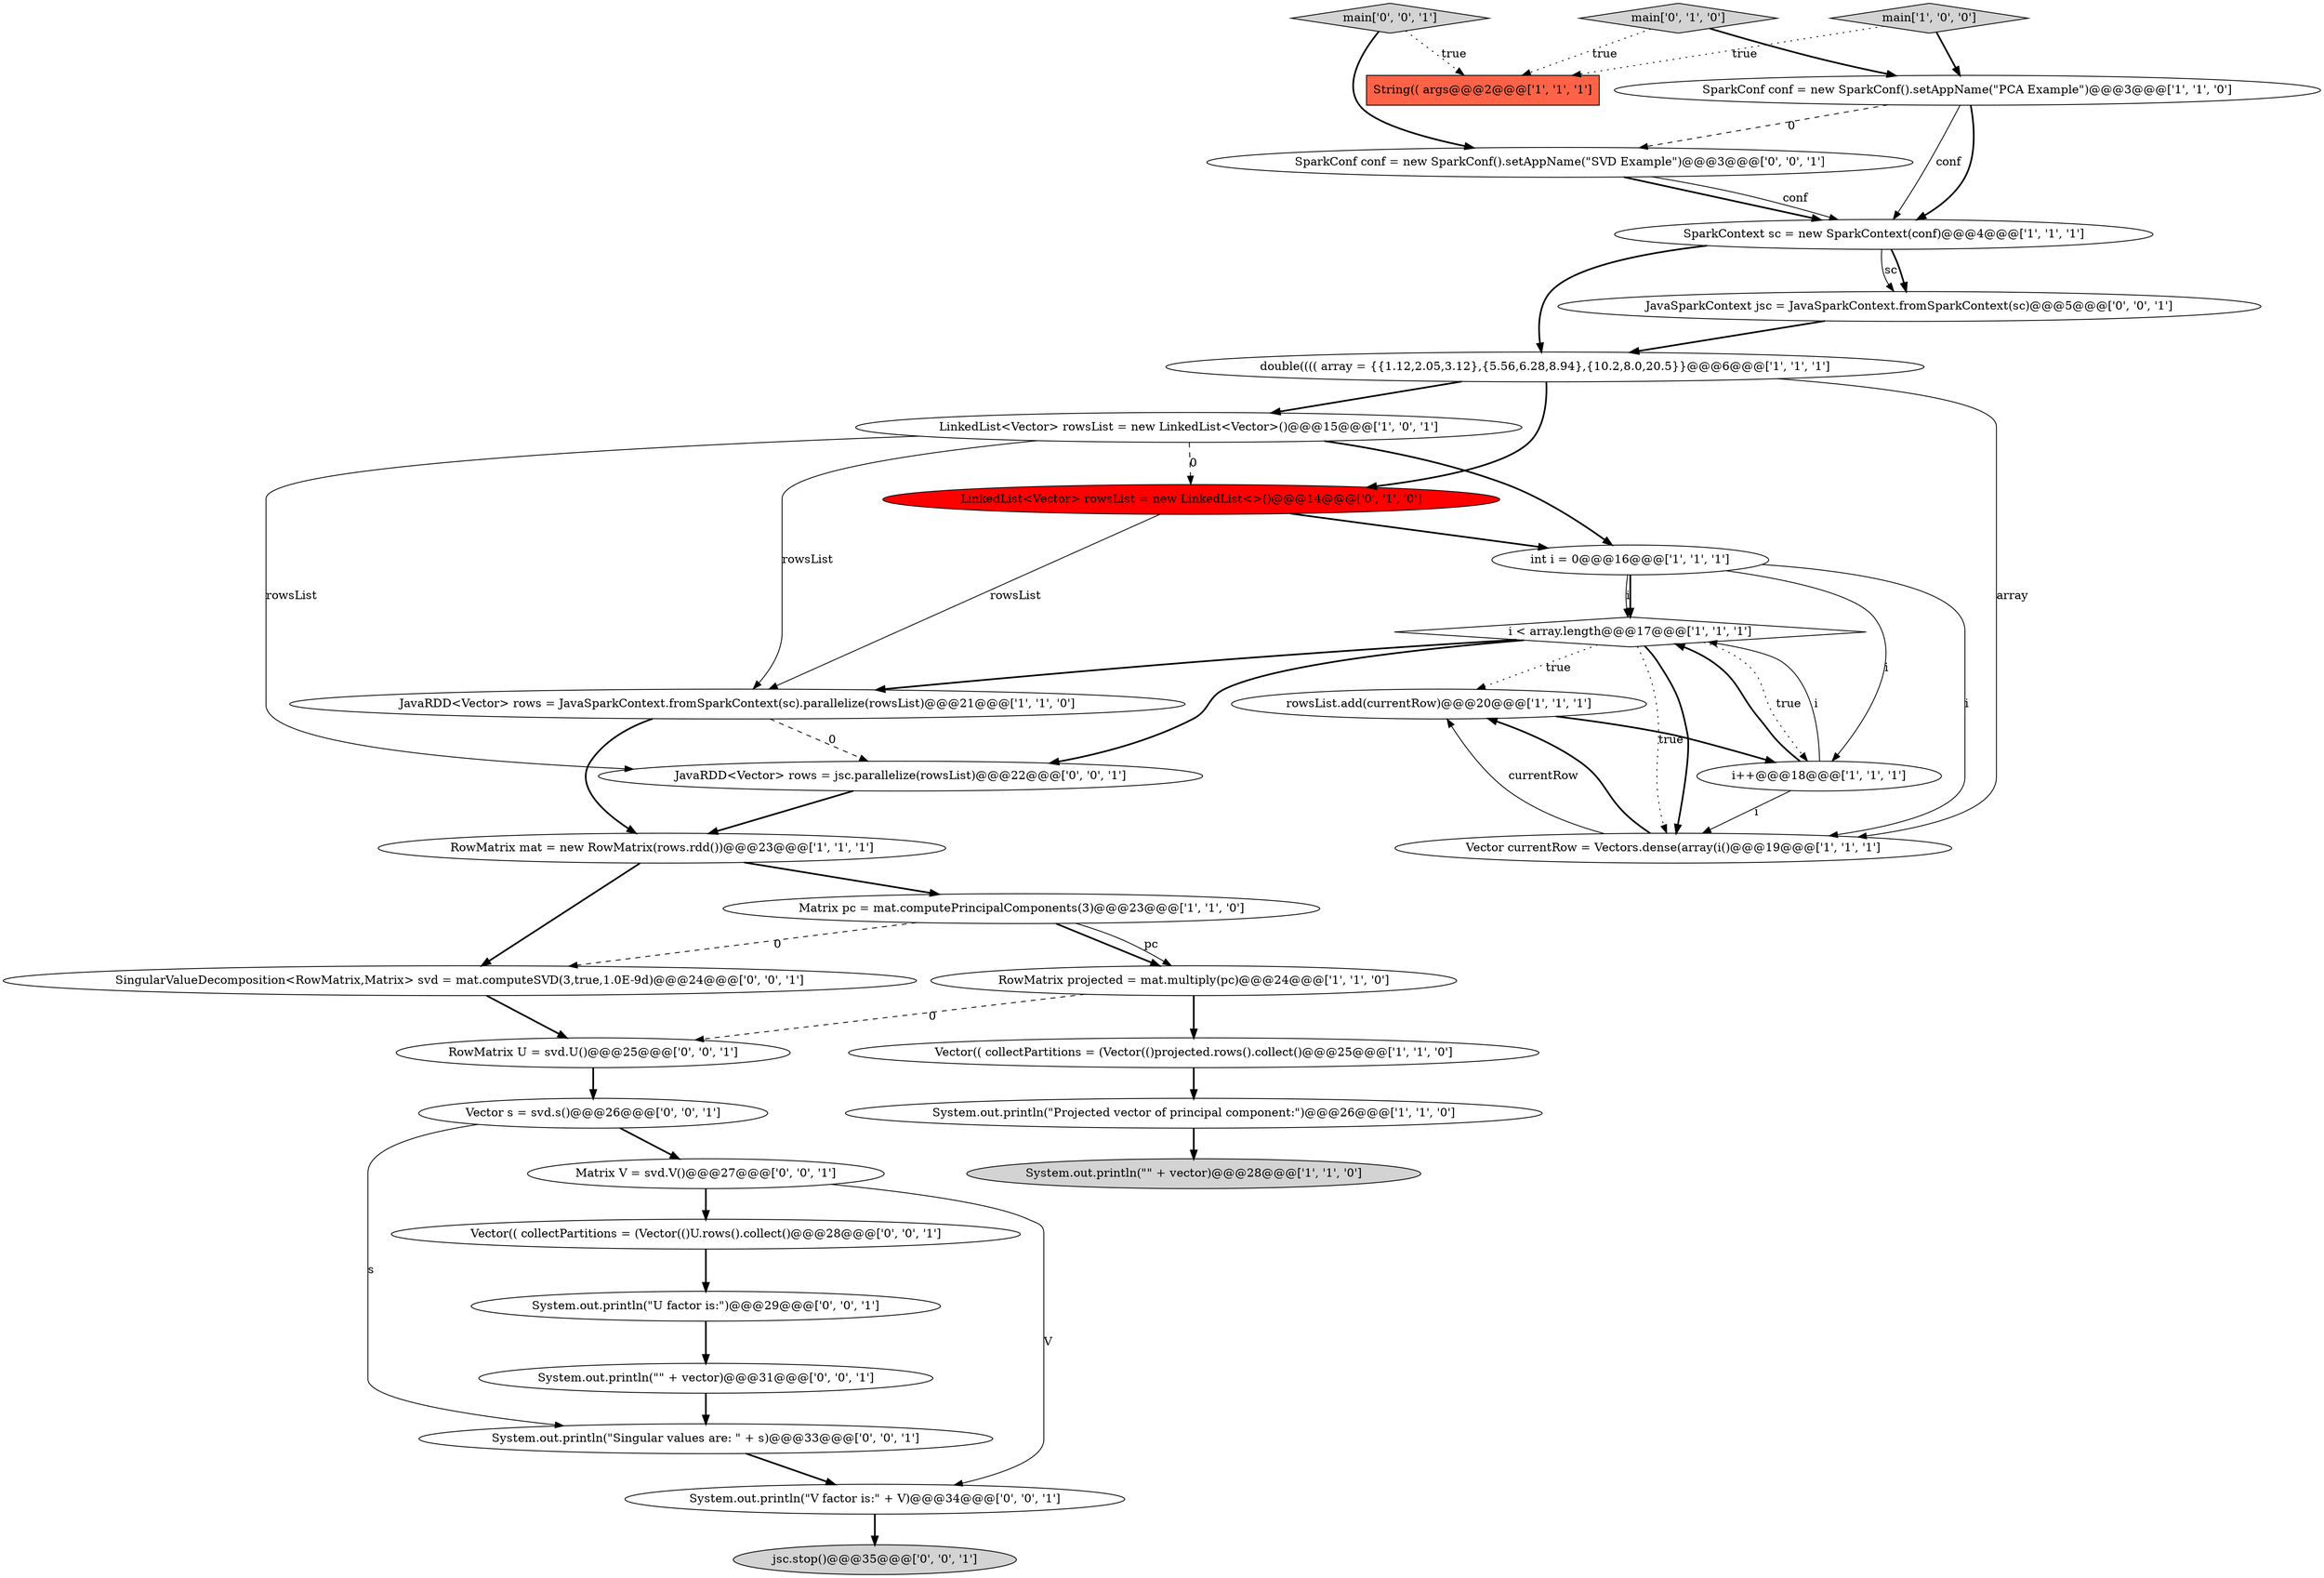 digraph {
0 [style = filled, label = "System.out.println(\"Projected vector of principal component:\")@@@26@@@['1', '1', '0']", fillcolor = white, shape = ellipse image = "AAA0AAABBB1BBB"];
21 [style = filled, label = "Vector(( collectPartitions = (Vector(()U.rows().collect()@@@28@@@['0', '0', '1']", fillcolor = white, shape = ellipse image = "AAA0AAABBB3BBB"];
3 [style = filled, label = "int i = 0@@@16@@@['1', '1', '1']", fillcolor = white, shape = ellipse image = "AAA0AAABBB1BBB"];
16 [style = filled, label = "LinkedList<Vector> rowsList = new LinkedList<Vector>()@@@15@@@['1', '0', '1']", fillcolor = white, shape = ellipse image = "AAA0AAABBB1BBB"];
33 [style = filled, label = "System.out.println(\"V factor is:\" + V)@@@34@@@['0', '0', '1']", fillcolor = white, shape = ellipse image = "AAA0AAABBB3BBB"];
4 [style = filled, label = "rowsList.add(currentRow)@@@20@@@['1', '1', '1']", fillcolor = white, shape = ellipse image = "AAA0AAABBB1BBB"];
5 [style = filled, label = "i < array.length@@@17@@@['1', '1', '1']", fillcolor = white, shape = diamond image = "AAA0AAABBB1BBB"];
10 [style = filled, label = "RowMatrix projected = mat.multiply(pc)@@@24@@@['1', '1', '0']", fillcolor = white, shape = ellipse image = "AAA0AAABBB1BBB"];
24 [style = filled, label = "SingularValueDecomposition<RowMatrix,Matrix> svd = mat.computeSVD(3,true,1.0E-9d)@@@24@@@['0', '0', '1']", fillcolor = white, shape = ellipse image = "AAA0AAABBB3BBB"];
18 [style = filled, label = "main['0', '1', '0']", fillcolor = lightgray, shape = diamond image = "AAA0AAABBB2BBB"];
2 [style = filled, label = "RowMatrix mat = new RowMatrix(rows.rdd())@@@23@@@['1', '1', '1']", fillcolor = white, shape = ellipse image = "AAA0AAABBB1BBB"];
9 [style = filled, label = "System.out.println(\"\" + vector)@@@28@@@['1', '1', '0']", fillcolor = lightgray, shape = ellipse image = "AAA0AAABBB1BBB"];
13 [style = filled, label = "i++@@@18@@@['1', '1', '1']", fillcolor = white, shape = ellipse image = "AAA0AAABBB1BBB"];
17 [style = filled, label = "JavaRDD<Vector> rows = JavaSparkContext.fromSparkContext(sc).parallelize(rowsList)@@@21@@@['1', '1', '0']", fillcolor = white, shape = ellipse image = "AAA0AAABBB1BBB"];
8 [style = filled, label = "Matrix pc = mat.computePrincipalComponents(3)@@@23@@@['1', '1', '0']", fillcolor = white, shape = ellipse image = "AAA0AAABBB1BBB"];
28 [style = filled, label = "jsc.stop()@@@35@@@['0', '0', '1']", fillcolor = lightgray, shape = ellipse image = "AAA0AAABBB3BBB"];
22 [style = filled, label = "Matrix V = svd.V()@@@27@@@['0', '0', '1']", fillcolor = white, shape = ellipse image = "AAA0AAABBB3BBB"];
29 [style = filled, label = "SparkConf conf = new SparkConf().setAppName(\"SVD Example\")@@@3@@@['0', '0', '1']", fillcolor = white, shape = ellipse image = "AAA0AAABBB3BBB"];
19 [style = filled, label = "LinkedList<Vector> rowsList = new LinkedList<>()@@@14@@@['0', '1', '0']", fillcolor = red, shape = ellipse image = "AAA1AAABBB2BBB"];
27 [style = filled, label = "main['0', '0', '1']", fillcolor = lightgray, shape = diamond image = "AAA0AAABBB3BBB"];
31 [style = filled, label = "System.out.println(\"Singular values are: \" + s)@@@33@@@['0', '0', '1']", fillcolor = white, shape = ellipse image = "AAA0AAABBB3BBB"];
15 [style = filled, label = "SparkContext sc = new SparkContext(conf)@@@4@@@['1', '1', '1']", fillcolor = white, shape = ellipse image = "AAA0AAABBB1BBB"];
30 [style = filled, label = "JavaRDD<Vector> rows = jsc.parallelize(rowsList)@@@22@@@['0', '0', '1']", fillcolor = white, shape = ellipse image = "AAA0AAABBB3BBB"];
26 [style = filled, label = "System.out.println(\"U factor is:\")@@@29@@@['0', '0', '1']", fillcolor = white, shape = ellipse image = "AAA0AAABBB3BBB"];
32 [style = filled, label = "Vector s = svd.s()@@@26@@@['0', '0', '1']", fillcolor = white, shape = ellipse image = "AAA0AAABBB3BBB"];
11 [style = filled, label = "main['1', '0', '0']", fillcolor = lightgray, shape = diamond image = "AAA0AAABBB1BBB"];
6 [style = filled, label = "String(( args@@@2@@@['1', '1', '1']", fillcolor = tomato, shape = box image = "AAA0AAABBB1BBB"];
1 [style = filled, label = "Vector(( collectPartitions = (Vector(()projected.rows().collect()@@@25@@@['1', '1', '0']", fillcolor = white, shape = ellipse image = "AAA0AAABBB1BBB"];
25 [style = filled, label = "RowMatrix U = svd.U()@@@25@@@['0', '0', '1']", fillcolor = white, shape = ellipse image = "AAA0AAABBB3BBB"];
12 [style = filled, label = "double(((( array = {{1.12,2.05,3.12},{5.56,6.28,8.94},{10.2,8.0,20.5}}@@@6@@@['1', '1', '1']", fillcolor = white, shape = ellipse image = "AAA0AAABBB1BBB"];
23 [style = filled, label = "System.out.println(\"\" + vector)@@@31@@@['0', '0', '1']", fillcolor = white, shape = ellipse image = "AAA0AAABBB3BBB"];
14 [style = filled, label = "SparkConf conf = new SparkConf().setAppName(\"PCA Example\")@@@3@@@['1', '1', '0']", fillcolor = white, shape = ellipse image = "AAA0AAABBB1BBB"];
7 [style = filled, label = "Vector currentRow = Vectors.dense(array(i()@@@19@@@['1', '1', '1']", fillcolor = white, shape = ellipse image = "AAA0AAABBB1BBB"];
20 [style = filled, label = "JavaSparkContext jsc = JavaSparkContext.fromSparkContext(sc)@@@5@@@['0', '0', '1']", fillcolor = white, shape = ellipse image = "AAA0AAABBB3BBB"];
23->31 [style = bold, label=""];
16->3 [style = bold, label=""];
8->10 [style = bold, label=""];
29->15 [style = bold, label=""];
32->22 [style = bold, label=""];
0->9 [style = bold, label=""];
12->7 [style = solid, label="array"];
15->20 [style = solid, label="sc"];
3->5 [style = solid, label="i"];
11->14 [style = bold, label=""];
16->19 [style = dashed, label="0"];
33->28 [style = bold, label=""];
3->7 [style = solid, label="i"];
4->13 [style = bold, label=""];
7->4 [style = solid, label="currentRow"];
13->5 [style = solid, label="i"];
25->32 [style = bold, label=""];
13->7 [style = solid, label="i"];
22->21 [style = bold, label=""];
14->15 [style = solid, label="conf"];
12->16 [style = bold, label=""];
1->0 [style = bold, label=""];
7->4 [style = bold, label=""];
8->24 [style = dashed, label="0"];
5->17 [style = bold, label=""];
3->13 [style = solid, label="i"];
5->4 [style = dotted, label="true"];
32->31 [style = solid, label="s"];
18->6 [style = dotted, label="true"];
21->26 [style = bold, label=""];
5->13 [style = dotted, label="true"];
3->5 [style = bold, label=""];
8->10 [style = solid, label="pc"];
17->2 [style = bold, label=""];
16->30 [style = solid, label="rowsList"];
5->7 [style = dotted, label="true"];
15->20 [style = bold, label=""];
24->25 [style = bold, label=""];
31->33 [style = bold, label=""];
26->23 [style = bold, label=""];
11->6 [style = dotted, label="true"];
19->17 [style = solid, label="rowsList"];
20->12 [style = bold, label=""];
13->5 [style = bold, label=""];
5->7 [style = bold, label=""];
14->15 [style = bold, label=""];
15->12 [style = bold, label=""];
16->17 [style = solid, label="rowsList"];
5->30 [style = bold, label=""];
22->33 [style = solid, label="V"];
2->24 [style = bold, label=""];
30->2 [style = bold, label=""];
12->19 [style = bold, label=""];
27->29 [style = bold, label=""];
10->1 [style = bold, label=""];
27->6 [style = dotted, label="true"];
14->29 [style = dashed, label="0"];
17->30 [style = dashed, label="0"];
19->3 [style = bold, label=""];
18->14 [style = bold, label=""];
10->25 [style = dashed, label="0"];
29->15 [style = solid, label="conf"];
2->8 [style = bold, label=""];
}

